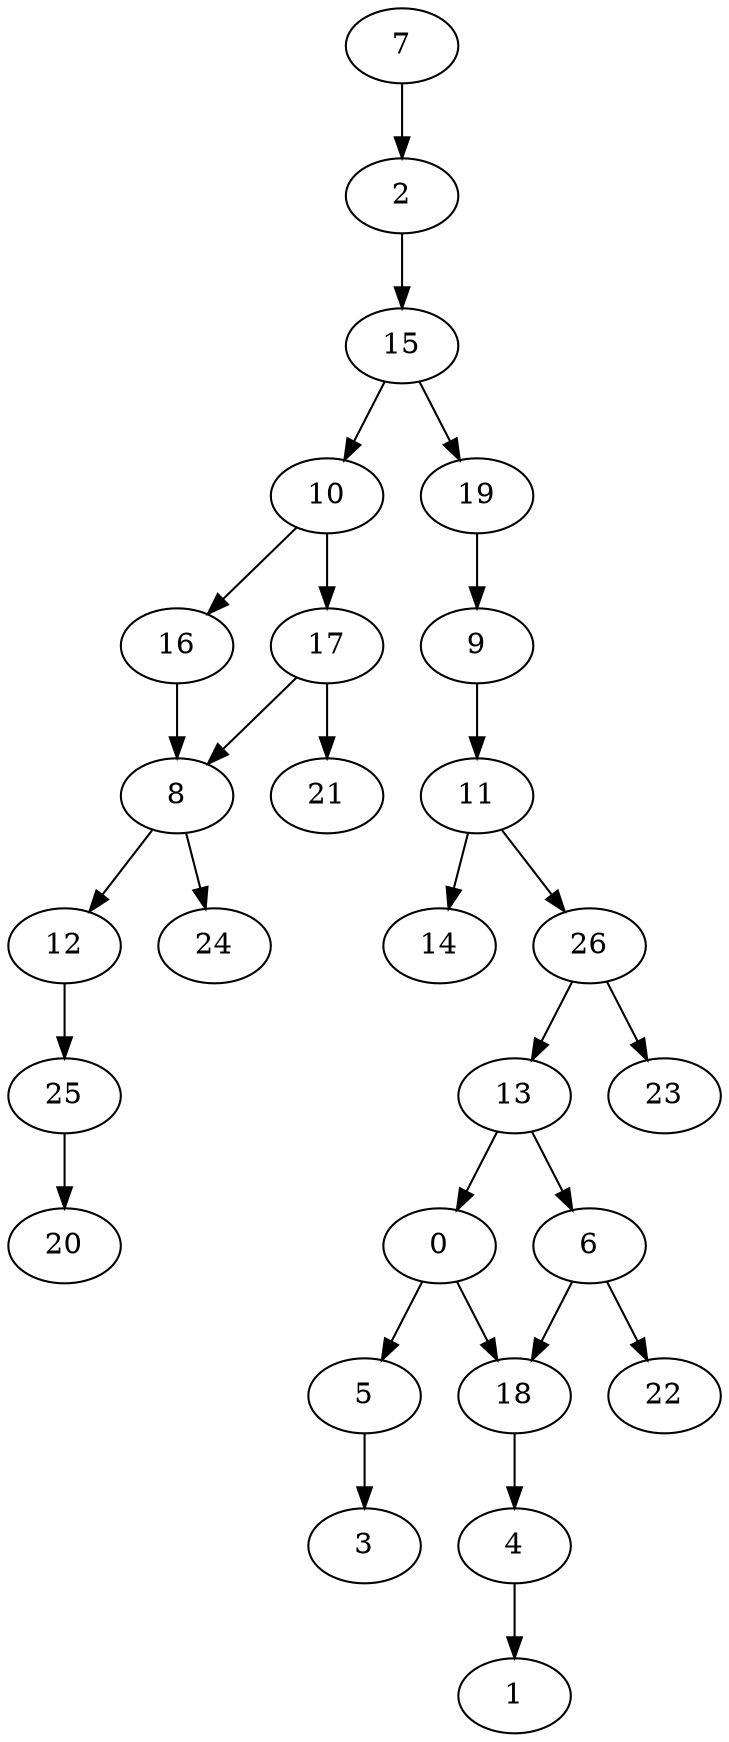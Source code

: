 strict digraph "" {
	0 -> 5;
	0 -> 18;
	2 -> 15;
	4 -> 1;
	5 -> 3;
	6 -> 18;
	6 -> 22;
	7 -> 2;
	8 -> 12;
	8 -> 24;
	9 -> 11;
	10 -> 16;
	10 -> 17;
	11 -> 14;
	11 -> 26;
	12 -> 25;
	13 -> 0;
	13 -> 6;
	15 -> 10;
	15 -> 19;
	16 -> 8;
	17 -> 8;
	17 -> 21;
	18 -> 4;
	19 -> 9;
	25 -> 20;
	26 -> 13;
	26 -> 23;
}

